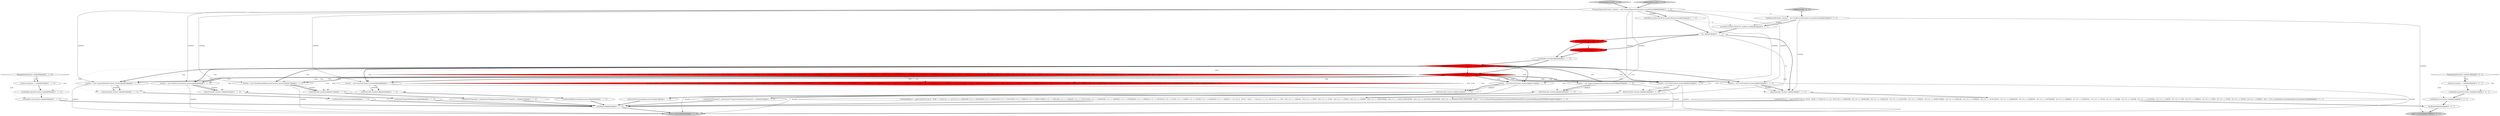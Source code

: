 digraph {
44 [style = filled, label = "enterRule(_localctx,98,RULE_nonReserved)@@@4@@@['0', '0', '1']", fillcolor = white, shape = ellipse image = "AAA0AAABBB3BBB"];
4 [style = filled, label = "getInterpreter().adaptivePredict(_input,76,_ctx)@@@9@@@['1', '0', '0']", fillcolor = red, shape = diamond image = "AAA1AAABBB1BBB"];
19 [style = filled, label = "_localctx = new SubqueryExpressionContext(_localctx)@@@55@@@['1', '1', '0']", fillcolor = white, shape = ellipse image = "AAA0AAABBB1BBB"];
41 [style = filled, label = "primaryExpression['0', '1', '0']", fillcolor = lightgray, shape = diamond image = "AAA0AAABBB2BBB"];
34 [style = filled, label = "_localctx = new DereferenceContext(_localctx)@@@66@@@['1', '1', '0']", fillcolor = white, shape = ellipse image = "AAA0AAABBB1BBB"];
38 [style = filled, label = "getInterpreter().adaptivePredict(_input,77,_ctx)@@@9@@@['0', '1', '0']", fillcolor = red, shape = diamond image = "AAA1AAABBB2BBB"];
35 [style = filled, label = "enterOuterAlt(_localctx,7)@@@67@@@['1', '1', '0']", fillcolor = white, shape = ellipse image = "AAA0AAABBB1BBB"];
2 [style = filled, label = "enterOuterAlt(_localctx,2)@@@18@@@['1', '1', '0']", fillcolor = white, shape = ellipse image = "AAA0AAABBB1BBB"];
33 [style = filled, label = "PrimaryExpressionContext _localctx = new PrimaryExpressionContext(_ctx,getState())@@@3@@@['1', '1', '0']", fillcolor = white, shape = ellipse image = "AAA0AAABBB1BBB"];
24 [style = filled, label = "enterRule(_localctx,60,RULE_primaryExpression)@@@4@@@['1', '1', '0']", fillcolor = white, shape = ellipse image = "AAA0AAABBB1BBB"];
42 [style = filled, label = "_errHandler.reportError(this,re)@@@21@@@['0', '0', '1']", fillcolor = white, shape = ellipse image = "AAA0AAABBB3BBB"];
12 [style = filled, label = "{setState(575)match(T__0)setState(576)expression()setState(577)match(T__1)}@@@75@@@['1', '1', '0']", fillcolor = white, shape = ellipse image = "AAA0AAABBB1BBB"];
15 [style = filled, label = "_localctx = new ExtractContext(_localctx)@@@17@@@['1', '1', '0']", fillcolor = white, shape = ellipse image = "AAA0AAABBB1BBB"];
31 [style = filled, label = "enterOuterAlt(_localctx,8)@@@74@@@['1', '1', '0']", fillcolor = white, shape = ellipse image = "AAA0AAABBB1BBB"];
26 [style = filled, label = "_errHandler.sync(this)@@@8@@@['1', '1', '0']", fillcolor = white, shape = ellipse image = "AAA0AAABBB1BBB"];
8 [style = filled, label = "enterOuterAlt(_localctx,1)@@@7@@@['1', '1', '1']", fillcolor = white, shape = ellipse image = "AAA0AAABBB1BBB"];
11 [style = filled, label = "{setState(562)constant()}@@@26@@@['1', '1', '0']", fillcolor = white, shape = ellipse image = "AAA0AAABBB1BBB"];
49 [style = filled, label = "_errHandler.recover(this,re)@@@22@@@['0', '0', '1']", fillcolor = white, shape = ellipse image = "AAA0AAABBB3BBB"];
29 [style = filled, label = "enterOuterAlt(_localctx,3)@@@25@@@['1', '1', '0']", fillcolor = white, shape = ellipse image = "AAA0AAABBB1BBB"];
3 [style = filled, label = "enterOuterAlt(_localctx,5)@@@49@@@['1', '1', '0']", fillcolor = white, shape = ellipse image = "AAA0AAABBB1BBB"];
10 [style = filled, label = "_errHandler.recover(this,re)@@@89@@@['1', '1', '0']", fillcolor = white, shape = ellipse image = "AAA0AAABBB1BBB"];
23 [style = filled, label = "setState(575)@@@7@@@['1', '0', '0']", fillcolor = red, shape = ellipse image = "AAA1AAABBB1BBB"];
27 [style = filled, label = "{setState(561)extractExpression()}@@@19@@@['1', '1', '0']", fillcolor = white, shape = ellipse image = "AAA0AAABBB1BBB"];
40 [style = filled, label = "(((_la) & ~0x3f) == 0 && ((1L << _la) & ((1L << ANALYZE) | (1L << ANALYZED) | (1L << CATALOGS) | (1L << COLUMNS) | (1L << DEBUG) | (1L << EXECUTABLE) | (1L << EXPLAIN) | (1L << FORMAT) | (1L << FUNCTIONS) | (1L << GRAPHVIZ) | (1L << MAPPED) | (1L << OPTIMIZED) | (1L << PARSED) | (1L << PHYSICAL) | (1L << PLAN) | (1L << RLIKE) | (1L << QUERY) | (1L << SCHEMAS) | (1L << SHOW))) != 0) || ((((_la - 64)) & ~0x3f) == 0 && ((1L << (_la - 64)) & ((1L << (SYS - 64)) | (1L << (TABLES - 64)) | (1L << (TEXT - 64)) | (1L << (TYPE - 64)) | (1L << (TYPES - 64)) | (1L << (VERIFY - 64)) | (1L << (IDENTIFIER - 64)) | (1L << (DIGIT_IDENTIFIER - 64)) | (1L << (QUOTED_IDENTIFIER - 64)) | (1L << (BACKQUOTED_IDENTIFIER - 64)))) != 0)@@@36@@@['0', '1', '0']", fillcolor = red, shape = diamond image = "AAA1AAABBB2BBB"];
22 [style = filled, label = "int _la@@@5@@@['1', '1', '1']", fillcolor = white, shape = ellipse image = "AAA0AAABBB1BBB"];
32 [style = filled, label = "enterOuterAlt(_localctx,6)@@@56@@@['1', '1', '0']", fillcolor = white, shape = ellipse image = "AAA0AAABBB1BBB"];
48 [style = filled, label = "{exitRule()}@@@24@@@['0', '0', '1']", fillcolor = white, shape = ellipse image = "AAA0AAABBB3BBB"];
25 [style = filled, label = "_localctx = new FunctionContext(_localctx)@@@48@@@['1', '1', '0']", fillcolor = white, shape = ellipse image = "AAA0AAABBB1BBB"];
47 [style = filled, label = "_localctx.exception = re@@@20@@@['0', '0', '1']", fillcolor = white, shape = ellipse image = "AAA0AAABBB3BBB"];
37 [style = filled, label = "_localctx = new ParenthesizedExpressionContext(_localctx)@@@73@@@['1', '1', '0']", fillcolor = white, shape = ellipse image = "AAA0AAABBB1BBB"];
20 [style = filled, label = "RecognitionException re@@@86@@@['1', '1', '0']", fillcolor = white, shape = diamond image = "AAA0AAABBB1BBB"];
50 [style = filled, label = "RecognitionException re@@@19@@@['0', '0', '1']", fillcolor = white, shape = diamond image = "AAA0AAABBB3BBB"];
13 [style = filled, label = "{setState(710)_la = _input.LA(1)if (!(((((_la - 6)) & ~0x3f) == 0 && ((1L << (_la - 6)) & ((1L << (ANALYZE - 6)) | (1L << (ANALYZED - 6)) | (1L << (CATALOGS - 6)) | (1L << (COLUMNS - 6)) | (1L << (DEBUG - 6)) | (1L << (EXECUTABLE - 6)) | (1L << (EXPLAIN - 6)) | (1L << (FORMAT - 6)) | (1L << (FUNCTIONS - 6)) | (1L << (GRAPHVIZ - 6)) | (1L << (MAPPED - 6)) | (1L << (OPTIMIZED - 6)) | (1L << (PARSED - 6)) | (1L << (PHYSICAL - 6)) | (1L << (PLAN - 6)) | (1L << (RLIKE - 6)) | (1L << (QUERY - 6)) | (1L << (SCHEMAS - 6)) | (1L << (SHOW - 6)) | (1L << (SYS - 6)) | (1L << (TABLES - 6)) | (1L << (TEXT - 6)) | (1L << (TYPE - 6)) | (1L << (TYPES - 6)) | (1L << (VERIFY - 6)))) != 0))) {_errHandler.recoverInline(this)}{consume()}}@@@8@@@['1', '1', '1']", fillcolor = white, shape = ellipse image = "AAA0AAABBB1BBB"];
43 [style = filled, label = "NonReservedContext _localctx = new NonReservedContext(_ctx,getState())@@@3@@@['0', '0', '1']", fillcolor = white, shape = ellipse image = "AAA0AAABBB3BBB"];
14 [style = filled, label = "_localctx = new ConstantDefaultContext(_localctx)@@@24@@@['1', '1', '0']", fillcolor = white, shape = ellipse image = "AAA0AAABBB1BBB"];
39 [style = filled, label = "setState(579)@@@7@@@['0', '1', '0']", fillcolor = red, shape = ellipse image = "AAA1AAABBB2BBB"];
18 [style = filled, label = "{setState(566)_la = _input.LA(1)if ((((_la) & ~0x3f) == 0 && ((1L << _la) & ((1L << ANALYZE) | (1L << ANALYZED) | (1L << CATALOGS) | (1L << COLUMNS) | (1L << DEBUG) | (1L << EXECUTABLE) | (1L << EXPLAIN) | (1L << FORMAT) | (1L << FUNCTIONS) | (1L << GRAPHVIZ) | (1L << MAPPED) | (1L << OPTIMIZED) | (1L << PARSED) | (1L << PHYSICAL) | (1L << PLAN) | (1L << RLIKE) | (1L << QUERY) | (1L << SCHEMAS) | (1L << SHOW))) != 0) || ((((_la - 64)) & ~0x3f) == 0 && ((1L << (_la - 64)) & ((1L << (SYS - 64)) | (1L << (TABLES - 64)) | (1L << (TEXT - 64)) | (1L << (TYPE - 64)) | (1L << (TYPES - 64)) | (1L << (VERIFY - 64)) | (1L << (IDENTIFIER - 64)) | (1L << (DIGIT_IDENTIFIER - 64)) | (1L << (QUOTED_IDENTIFIER - 64)) | (1L << (BACKQUOTED_IDENTIFIER - 64)))) != 0)) {{setState(563)qualifiedName()setState(564)match(DOT)}}setState(568)match(ASTERISK)}@@@33@@@['1', '1', '0']", fillcolor = white, shape = ellipse image = "AAA0AAABBB1BBB"];
16 [style = filled, label = "_localctx = new StarContext(_localctx)@@@31@@@['1', '1', '0']", fillcolor = white, shape = ellipse image = "AAA0AAABBB1BBB"];
5 [style = filled, label = "{setState(574)qualifiedName()}@@@68@@@['1', '1', '0']", fillcolor = white, shape = ellipse image = "AAA0AAABBB1BBB"];
7 [style = filled, label = "{setState(569)functionExpression()}@@@50@@@['1', '1', '0']", fillcolor = white, shape = ellipse image = "AAA0AAABBB1BBB"];
45 [style = filled, label = "return _localctx@@@27@@@['0', '0', '1']", fillcolor = lightgray, shape = ellipse image = "AAA0AAABBB3BBB"];
9 [style = filled, label = "_errHandler.reportError(this,re)@@@88@@@['1', '1', '0']", fillcolor = white, shape = ellipse image = "AAA0AAABBB1BBB"];
28 [style = filled, label = "(((_la) & ~0x3f) == 0 && ((1L << _la) & ((1L << ANALYZE) | (1L << ANALYZED) | (1L << CATALOGS) | (1L << COLUMNS) | (1L << DEBUG) | (1L << EXECUTABLE) | (1L << EXPLAIN) | (1L << FORMAT) | (1L << FUNCTIONS) | (1L << GRAPHVIZ) | (1L << MAPPED) | (1L << OPTIMIZED) | (1L << PARSED) | (1L << PHYSICAL) | (1L << PLAN) | (1L << RLIKE) | (1L << QUERY) | (1L << SCHEMAS) | (1L << SHOW) | (1L << SYS) | (1L << TABLES))) != 0) || ((((_la - 64)) & ~0x3f) == 0 && ((1L << (_la - 64)) & ((1L << (TEXT - 64)) | (1L << (TYPE - 64)) | (1L << (TYPES - 64)) | (1L << (VERIFY - 64)) | (1L << (IDENTIFIER - 64)) | (1L << (DIGIT_IDENTIFIER - 64)) | (1L << (QUOTED_IDENTIFIER - 64)) | (1L << (BACKQUOTED_IDENTIFIER - 64)))) != 0)@@@36@@@['1', '0', '0']", fillcolor = red, shape = diamond image = "AAA1AAABBB1BBB"];
1 [style = filled, label = "_localctx = new CastContext(_localctx)@@@10@@@['1', '1', '0']", fillcolor = white, shape = ellipse image = "AAA0AAABBB1BBB"];
36 [style = filled, label = "_localctx.exception = re@@@87@@@['1', '1', '0']", fillcolor = white, shape = ellipse image = "AAA0AAABBB1BBB"];
21 [style = filled, label = "{setState(570)match(T__0)setState(571)query()setState(572)match(T__1)}@@@57@@@['1', '1', '0']", fillcolor = white, shape = ellipse image = "AAA0AAABBB1BBB"];
0 [style = filled, label = "{exitRule()}@@@91@@@['1', '1', '0']", fillcolor = white, shape = ellipse image = "AAA0AAABBB1BBB"];
6 [style = filled, label = "return _localctx@@@94@@@['1', '1', '0']", fillcolor = lightgray, shape = ellipse image = "AAA0AAABBB1BBB"];
30 [style = filled, label = "enterOuterAlt(_localctx,4)@@@32@@@['1', '1', '0']", fillcolor = white, shape = ellipse image = "AAA0AAABBB1BBB"];
17 [style = filled, label = "primaryExpression['1', '0', '0']", fillcolor = lightgray, shape = diamond image = "AAA0AAABBB1BBB"];
46 [style = filled, label = "nonReserved['0', '0', '1']", fillcolor = lightgray, shape = diamond image = "AAA0AAABBB3BBB"];
37->6 [style = solid, label="_localctx"];
38->14 [style = dotted, label="true"];
4->25 [style = bold, label=""];
4->1 [style = dotted, label="true"];
38->34 [style = dotted, label="true"];
4->15 [style = bold, label=""];
38->19 [style = dotted, label="true"];
49->48 [style = bold, label=""];
20->36 [style = dotted, label="true"];
1->8 [style = solid, label="_localctx"];
9->10 [style = bold, label=""];
33->15 [style = solid, label="_localctx"];
38->15 [style = bold, label=""];
30->18 [style = bold, label=""];
25->3 [style = solid, label="_localctx"];
4->30 [style = dotted, label="true"];
22->8 [style = bold, label=""];
38->16 [style = dotted, label="true"];
38->15 [style = dotted, label="true"];
5->0 [style = bold, label=""];
37->31 [style = bold, label=""];
38->8 [style = dotted, label="true"];
23->39 [style = dashed, label="0"];
33->14 [style = solid, label="_localctx"];
38->31 [style = dotted, label="true"];
1->6 [style = solid, label="_localctx"];
43->44 [style = bold, label=""];
18->0 [style = bold, label=""];
38->40 [style = dotted, label="true"];
4->16 [style = bold, label=""];
37->31 [style = solid, label="_localctx"];
33->24 [style = solid, label="_localctx"];
19->32 [style = solid, label="_localctx"];
36->9 [style = bold, label=""];
21->0 [style = bold, label=""];
27->0 [style = bold, label=""];
33->16 [style = solid, label="_localctx"];
25->3 [style = bold, label=""];
14->6 [style = solid, label="_localctx"];
4->19 [style = bold, label=""];
4->35 [style = dotted, label="true"];
7->0 [style = bold, label=""];
26->4 [style = bold, label=""];
22->23 [style = bold, label=""];
33->19 [style = solid, label="_localctx"];
39->26 [style = bold, label=""];
4->28 [style = dotted, label="true"];
38->1 [style = dotted, label="true"];
35->5 [style = bold, label=""];
3->7 [style = bold, label=""];
38->37 [style = bold, label=""];
10->0 [style = bold, label=""];
20->10 [style = dotted, label="true"];
2->27 [style = bold, label=""];
38->25 [style = bold, label=""];
44->22 [style = bold, label=""];
34->35 [style = bold, label=""];
4->32 [style = dotted, label="true"];
29->11 [style = bold, label=""];
4->2 [style = dotted, label="true"];
13->0 [style = bold, label=""];
46->43 [style = bold, label=""];
38->37 [style = dotted, label="true"];
50->49 [style = dotted, label="true"];
4->14 [style = bold, label=""];
1->8 [style = bold, label=""];
20->9 [style = dotted, label="true"];
47->42 [style = bold, label=""];
4->38 [style = dashed, label="0"];
28->40 [style = dashed, label="0"];
14->29 [style = solid, label="_localctx"];
38->16 [style = bold, label=""];
34->6 [style = solid, label="_localctx"];
38->32 [style = dotted, label="true"];
13->48 [style = bold, label=""];
24->44 [style = dashed, label="0"];
38->25 [style = dotted, label="true"];
4->15 [style = dotted, label="true"];
15->2 [style = solid, label="_localctx"];
31->12 [style = bold, label=""];
38->19 [style = bold, label=""];
38->1 [style = bold, label=""];
38->30 [style = dotted, label="true"];
4->29 [style = dotted, label="true"];
4->37 [style = dotted, label="true"];
43->8 [style = solid, label="_localctx"];
4->3 [style = dotted, label="true"];
19->32 [style = bold, label=""];
50->42 [style = dotted, label="true"];
4->31 [style = dotted, label="true"];
33->24 [style = bold, label=""];
16->30 [style = bold, label=""];
33->37 [style = solid, label="_localctx"];
25->6 [style = solid, label="_localctx"];
38->34 [style = bold, label=""];
14->29 [style = bold, label=""];
22->39 [style = bold, label=""];
4->1 [style = bold, label=""];
33->1 [style = solid, label="_localctx"];
41->33 [style = bold, label=""];
43->45 [style = solid, label="_localctx"];
20->36 [style = bold, label=""];
4->34 [style = bold, label=""];
8->13 [style = bold, label=""];
4->19 [style = dotted, label="true"];
33->34 [style = solid, label="_localctx"];
15->2 [style = bold, label=""];
32->21 [style = bold, label=""];
0->6 [style = bold, label=""];
23->26 [style = bold, label=""];
4->8 [style = dotted, label="true"];
33->43 [style = dashed, label="0"];
17->33 [style = bold, label=""];
4->25 [style = dotted, label="true"];
4->14 [style = dotted, label="true"];
24->22 [style = bold, label=""];
12->0 [style = bold, label=""];
50->47 [style = dotted, label="true"];
34->35 [style = solid, label="_localctx"];
15->6 [style = solid, label="_localctx"];
38->14 [style = bold, label=""];
43->44 [style = solid, label="_localctx"];
26->38 [style = bold, label=""];
38->3 [style = dotted, label="true"];
33->25 [style = solid, label="_localctx"];
11->0 [style = bold, label=""];
48->45 [style = bold, label=""];
16->30 [style = solid, label="_localctx"];
4->37 [style = bold, label=""];
38->35 [style = dotted, label="true"];
50->47 [style = bold, label=""];
38->2 [style = dotted, label="true"];
16->6 [style = solid, label="_localctx"];
4->34 [style = dotted, label="true"];
42->49 [style = bold, label=""];
19->6 [style = solid, label="_localctx"];
4->16 [style = dotted, label="true"];
38->29 [style = dotted, label="true"];
22->18 [style = solid, label="_la"];
}
